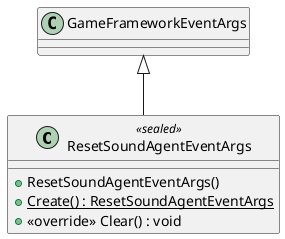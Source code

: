 @startuml
class ResetSoundAgentEventArgs <<sealed>> {
    + ResetSoundAgentEventArgs()
    + {static} Create() : ResetSoundAgentEventArgs
    + <<override>> Clear() : void
}
GameFrameworkEventArgs <|-- ResetSoundAgentEventArgs
@enduml
